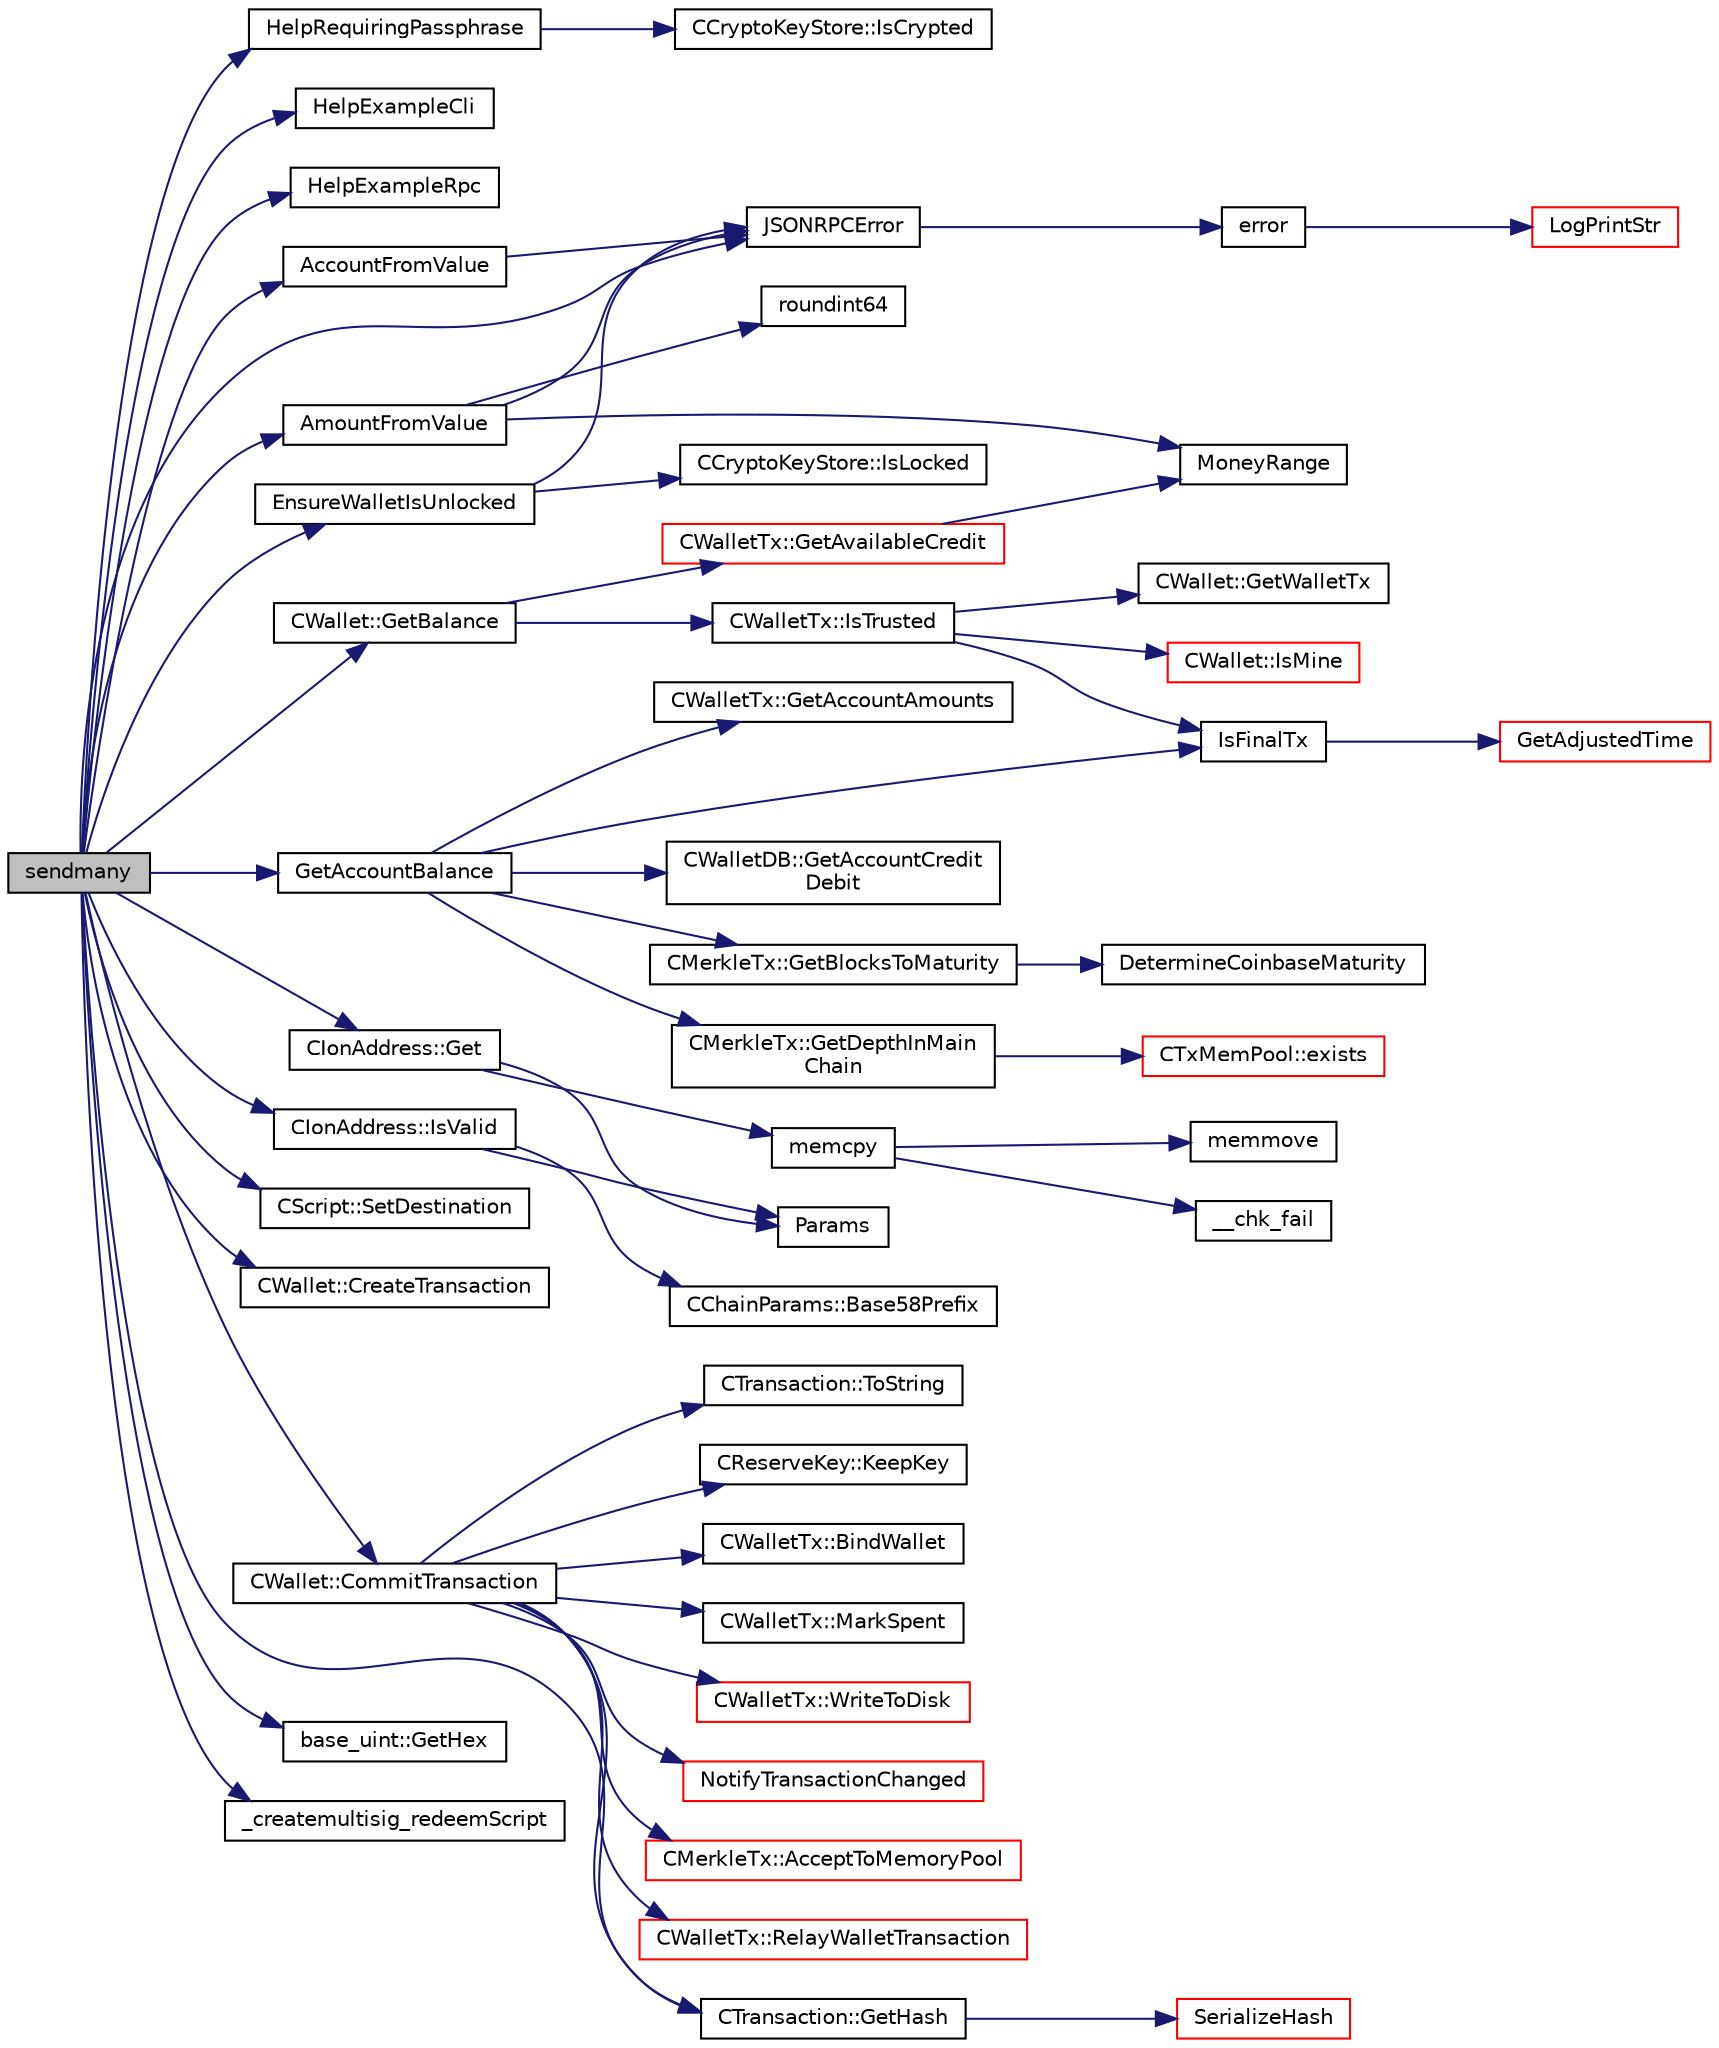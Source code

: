 digraph "sendmany"
{
  edge [fontname="Helvetica",fontsize="10",labelfontname="Helvetica",labelfontsize="10"];
  node [fontname="Helvetica",fontsize="10",shape=record];
  rankdir="LR";
  Node1779 [label="sendmany",height=0.2,width=0.4,color="black", fillcolor="grey75", style="filled", fontcolor="black"];
  Node1779 -> Node1780 [color="midnightblue",fontsize="10",style="solid",fontname="Helvetica"];
  Node1780 [label="HelpRequiringPassphrase",height=0.2,width=0.4,color="black", fillcolor="white", style="filled",URL="$df/d1d/rpcwallet_8cpp.html#abcfbb0ad9335791f2832c01209b8f12d"];
  Node1780 -> Node1781 [color="midnightblue",fontsize="10",style="solid",fontname="Helvetica"];
  Node1781 [label="CCryptoKeyStore::IsCrypted",height=0.2,width=0.4,color="black", fillcolor="white", style="filled",URL="$db/dad/class_c_crypto_key_store.html#acc8fed44366c98fb481333ca6e867088"];
  Node1779 -> Node1782 [color="midnightblue",fontsize="10",style="solid",fontname="Helvetica"];
  Node1782 [label="HelpExampleCli",height=0.2,width=0.4,color="black", fillcolor="white", style="filled",URL="$d6/d76/rpcserver_8cpp.html#ac01ac6eab5467567ed0da106814e04ec"];
  Node1779 -> Node1783 [color="midnightblue",fontsize="10",style="solid",fontname="Helvetica"];
  Node1783 [label="HelpExampleRpc",height=0.2,width=0.4,color="black", fillcolor="white", style="filled",URL="$d6/d76/rpcserver_8cpp.html#a06ea60e24e5a1053a14a11b1009bf9ef"];
  Node1779 -> Node1784 [color="midnightblue",fontsize="10",style="solid",fontname="Helvetica"];
  Node1784 [label="AccountFromValue",height=0.2,width=0.4,color="black", fillcolor="white", style="filled",URL="$df/d1d/rpcwallet_8cpp.html#a3039648e370837eb1e7b4dc669f3ef0f"];
  Node1784 -> Node1785 [color="midnightblue",fontsize="10",style="solid",fontname="Helvetica"];
  Node1785 [label="JSONRPCError",height=0.2,width=0.4,color="black", fillcolor="white", style="filled",URL="$d2/d30/rpcprotocol_8cpp.html#a17b1bb111ab339efc951929834766039"];
  Node1785 -> Node1786 [color="midnightblue",fontsize="10",style="solid",fontname="Helvetica"];
  Node1786 [label="error",height=0.2,width=0.4,color="black", fillcolor="white", style="filled",URL="$d8/d3c/util_8h.html#af8985880cf4ef26df0a5aa2ffcb76662"];
  Node1786 -> Node1787 [color="midnightblue",fontsize="10",style="solid",fontname="Helvetica"];
  Node1787 [label="LogPrintStr",height=0.2,width=0.4,color="red", fillcolor="white", style="filled",URL="$d8/d3c/util_8h.html#afd4c3002b2797c0560adddb6af3ca1da"];
  Node1779 -> Node1796 [color="midnightblue",fontsize="10",style="solid",fontname="Helvetica"];
  Node1796 [label="CIonAddress::IsValid",height=0.2,width=0.4,color="black", fillcolor="white", style="filled",URL="$d1/de4/class_c_ion_address.html#a93cb71370b938e7fad4a74c4b5775da6"];
  Node1796 -> Node1790 [color="midnightblue",fontsize="10",style="solid",fontname="Helvetica"];
  Node1790 [label="Params",height=0.2,width=0.4,color="black", fillcolor="white", style="filled",URL="$df/dbf/chainparams_8cpp.html#ace5c5b706d71a324a417dd2db394fd4a",tooltip="Return the currently selected parameters. "];
  Node1796 -> Node1797 [color="midnightblue",fontsize="10",style="solid",fontname="Helvetica"];
  Node1797 [label="CChainParams::Base58Prefix",height=0.2,width=0.4,color="black", fillcolor="white", style="filled",URL="$d1/d4f/class_c_chain_params.html#a103c58eca4a26a71201882b3ed6c4cb4"];
  Node1779 -> Node1785 [color="midnightblue",fontsize="10",style="solid",fontname="Helvetica"];
  Node1779 -> Node1798 [color="midnightblue",fontsize="10",style="solid",fontname="Helvetica"];
  Node1798 [label="CScript::SetDestination",height=0.2,width=0.4,color="black", fillcolor="white", style="filled",URL="$d9/d4b/class_c_script.html#ad1b5a9077241aa06116040c4f1b7c31e"];
  Node1779 -> Node1799 [color="midnightblue",fontsize="10",style="solid",fontname="Helvetica"];
  Node1799 [label="CIonAddress::Get",height=0.2,width=0.4,color="black", fillcolor="white", style="filled",URL="$d1/de4/class_c_ion_address.html#aa70f9899f0a3cf37e4a87483db5cf99d"];
  Node1799 -> Node1800 [color="midnightblue",fontsize="10",style="solid",fontname="Helvetica"];
  Node1800 [label="memcpy",height=0.2,width=0.4,color="black", fillcolor="white", style="filled",URL="$d5/d9f/glibc__compat_8cpp.html#a0f46826ab0466591e136db24394923cf"];
  Node1800 -> Node1801 [color="midnightblue",fontsize="10",style="solid",fontname="Helvetica"];
  Node1801 [label="memmove",height=0.2,width=0.4,color="black", fillcolor="white", style="filled",URL="$d5/d9f/glibc__compat_8cpp.html#a9778d49e9029dd75bc53ecbbf9f5e9a1"];
  Node1800 -> Node1802 [color="midnightblue",fontsize="10",style="solid",fontname="Helvetica"];
  Node1802 [label="__chk_fail",height=0.2,width=0.4,color="black", fillcolor="white", style="filled",URL="$d5/d9f/glibc__compat_8cpp.html#a424ac71631da5ada2976630ff67051d1"];
  Node1799 -> Node1790 [color="midnightblue",fontsize="10",style="solid",fontname="Helvetica"];
  Node1779 -> Node1803 [color="midnightblue",fontsize="10",style="solid",fontname="Helvetica"];
  Node1803 [label="AmountFromValue",height=0.2,width=0.4,color="black", fillcolor="white", style="filled",URL="$d6/d76/rpcserver_8cpp.html#a24a3c6bbc75f2c852a8e7a00df4b2970"];
  Node1803 -> Node1785 [color="midnightblue",fontsize="10",style="solid",fontname="Helvetica"];
  Node1803 -> Node1804 [color="midnightblue",fontsize="10",style="solid",fontname="Helvetica"];
  Node1804 [label="roundint64",height=0.2,width=0.4,color="black", fillcolor="white", style="filled",URL="$d8/d3c/util_8h.html#a27346c9c6df4174d2fa64b798b98eff5"];
  Node1803 -> Node1805 [color="midnightblue",fontsize="10",style="solid",fontname="Helvetica"];
  Node1805 [label="MoneyRange",height=0.2,width=0.4,color="black", fillcolor="white", style="filled",URL="$dd/d2f/amount_8h.html#a12db56a9a1c931941f0943ecbb278aae"];
  Node1779 -> Node1806 [color="midnightblue",fontsize="10",style="solid",fontname="Helvetica"];
  Node1806 [label="EnsureWalletIsUnlocked",height=0.2,width=0.4,color="black", fillcolor="white", style="filled",URL="$df/d1d/rpcwallet_8cpp.html#a8f837f6d506b9719cef93188db00fd3c"];
  Node1806 -> Node1807 [color="midnightblue",fontsize="10",style="solid",fontname="Helvetica"];
  Node1807 [label="CCryptoKeyStore::IsLocked",height=0.2,width=0.4,color="black", fillcolor="white", style="filled",URL="$db/dad/class_c_crypto_key_store.html#a52919fa284a3aa10f1b4bd6018b6dbee"];
  Node1806 -> Node1785 [color="midnightblue",fontsize="10",style="solid",fontname="Helvetica"];
  Node1779 -> Node1808 [color="midnightblue",fontsize="10",style="solid",fontname="Helvetica"];
  Node1808 [label="GetAccountBalance",height=0.2,width=0.4,color="black", fillcolor="white", style="filled",URL="$df/d1d/rpcwallet_8cpp.html#a02d239cd69692dab8bbb33eb0010de1b"];
  Node1808 -> Node1809 [color="midnightblue",fontsize="10",style="solid",fontname="Helvetica"];
  Node1809 [label="IsFinalTx",height=0.2,width=0.4,color="black", fillcolor="white", style="filled",URL="$df/d0a/main_8cpp.html#adc332cd7ac94e639bb4239618341be19"];
  Node1809 -> Node1810 [color="midnightblue",fontsize="10",style="solid",fontname="Helvetica"];
  Node1810 [label="GetAdjustedTime",height=0.2,width=0.4,color="red", fillcolor="white", style="filled",URL="$df/d2d/util_8cpp.html#a09f81b9c7650f898cf3cf305b87547e6"];
  Node1808 -> Node1812 [color="midnightblue",fontsize="10",style="solid",fontname="Helvetica"];
  Node1812 [label="CMerkleTx::GetBlocksToMaturity",height=0.2,width=0.4,color="black", fillcolor="white", style="filled",URL="$d1/dff/class_c_merkle_tx.html#a69ebd437f7b44169659c3527fe73b6ab"];
  Node1812 -> Node1813 [color="midnightblue",fontsize="10",style="solid",fontname="Helvetica"];
  Node1813 [label="DetermineCoinbaseMaturity",height=0.2,width=0.4,color="black", fillcolor="white", style="filled",URL="$d1/d08/proofs_8cpp.html#a97478c8207cae73889a6b1fbbc3c67e3",tooltip="Determine Coinbase Maturity (generally not a good idea - done so to increase speed) ..."];
  Node1808 -> Node1814 [color="midnightblue",fontsize="10",style="solid",fontname="Helvetica"];
  Node1814 [label="CMerkleTx::GetDepthInMain\lChain",height=0.2,width=0.4,color="black", fillcolor="white", style="filled",URL="$d1/dff/class_c_merkle_tx.html#a887a9f1a0b7fc64b43e42cec76b38ef9"];
  Node1814 -> Node1815 [color="midnightblue",fontsize="10",style="solid",fontname="Helvetica"];
  Node1815 [label="CTxMemPool::exists",height=0.2,width=0.4,color="red", fillcolor="white", style="filled",URL="$db/d98/class_c_tx_mem_pool.html#a8b7a13b5289ab839d4460f41a7da9789"];
  Node1808 -> Node1817 [color="midnightblue",fontsize="10",style="solid",fontname="Helvetica"];
  Node1817 [label="CWalletTx::GetAccountAmounts",height=0.2,width=0.4,color="black", fillcolor="white", style="filled",URL="$d6/d53/class_c_wallet_tx.html#ad74c232cc8983a1c032f2163751695ed"];
  Node1808 -> Node1818 [color="midnightblue",fontsize="10",style="solid",fontname="Helvetica"];
  Node1818 [label="CWalletDB::GetAccountCredit\lDebit",height=0.2,width=0.4,color="black", fillcolor="white", style="filled",URL="$d4/d90/class_c_wallet_d_b.html#a7b853e605ddba528896e60c766b59075"];
  Node1779 -> Node1819 [color="midnightblue",fontsize="10",style="solid",fontname="Helvetica"];
  Node1819 [label="CWallet::CreateTransaction",height=0.2,width=0.4,color="black", fillcolor="white", style="filled",URL="$d2/de5/class_c_wallet.html#ad4f28aa4693c0d77a902b3b18de73d32"];
  Node1779 -> Node1820 [color="midnightblue",fontsize="10",style="solid",fontname="Helvetica"];
  Node1820 [label="CWallet::GetBalance",height=0.2,width=0.4,color="black", fillcolor="white", style="filled",URL="$d2/de5/class_c_wallet.html#aa6522c2833bc0a84d216cf102b51ba05"];
  Node1820 -> Node1821 [color="midnightblue",fontsize="10",style="solid",fontname="Helvetica"];
  Node1821 [label="CWalletTx::IsTrusted",height=0.2,width=0.4,color="black", fillcolor="white", style="filled",URL="$d6/d53/class_c_wallet_tx.html#a71efb0d5b5def8ae00a1d74b8741bfcb"];
  Node1821 -> Node1809 [color="midnightblue",fontsize="10",style="solid",fontname="Helvetica"];
  Node1821 -> Node1822 [color="midnightblue",fontsize="10",style="solid",fontname="Helvetica"];
  Node1822 [label="CWallet::GetWalletTx",height=0.2,width=0.4,color="black", fillcolor="white", style="filled",URL="$d2/de5/class_c_wallet.html#ac496716bb889a5934fa27398aeb2330a"];
  Node1821 -> Node1823 [color="midnightblue",fontsize="10",style="solid",fontname="Helvetica"];
  Node1823 [label="CWallet::IsMine",height=0.2,width=0.4,color="red", fillcolor="white", style="filled",URL="$d2/de5/class_c_wallet.html#a4eada57edc1c443564b8cc9b853d955c"];
  Node1820 -> Node1825 [color="midnightblue",fontsize="10",style="solid",fontname="Helvetica"];
  Node1825 [label="CWalletTx::GetAvailableCredit",height=0.2,width=0.4,color="red", fillcolor="white", style="filled",URL="$d6/d53/class_c_wallet_tx.html#af3c82ba365c720dd3d929b86bf432ef6"];
  Node1825 -> Node1805 [color="midnightblue",fontsize="10",style="solid",fontname="Helvetica"];
  Node1779 -> Node1827 [color="midnightblue",fontsize="10",style="solid",fontname="Helvetica"];
  Node1827 [label="CWallet::CommitTransaction",height=0.2,width=0.4,color="black", fillcolor="white", style="filled",URL="$d2/de5/class_c_wallet.html#aa13fbeaebd271f910a54cc5b82d73fde"];
  Node1827 -> Node1828 [color="midnightblue",fontsize="10",style="solid",fontname="Helvetica"];
  Node1828 [label="CTransaction::ToString",height=0.2,width=0.4,color="black", fillcolor="white", style="filled",URL="$df/d43/class_c_transaction.html#a80370923c3ac828de68919295d5d0659"];
  Node1827 -> Node1829 [color="midnightblue",fontsize="10",style="solid",fontname="Helvetica"];
  Node1829 [label="CReserveKey::KeepKey",height=0.2,width=0.4,color="black", fillcolor="white", style="filled",URL="$d3/d65/class_c_reserve_key.html#a493d06f41ca9571f2a42c8581a3952d8"];
  Node1827 -> Node1830 [color="midnightblue",fontsize="10",style="solid",fontname="Helvetica"];
  Node1830 [label="CWalletTx::BindWallet",height=0.2,width=0.4,color="black", fillcolor="white", style="filled",URL="$d6/d53/class_c_wallet_tx.html#ab0ee7347584bff886dc24b9f63ff023c"];
  Node1827 -> Node1831 [color="midnightblue",fontsize="10",style="solid",fontname="Helvetica"];
  Node1831 [label="CWalletTx::MarkSpent",height=0.2,width=0.4,color="black", fillcolor="white", style="filled",URL="$d6/d53/class_c_wallet_tx.html#af2fc13459e324ad2b3f7c9914d86e7c8"];
  Node1827 -> Node1832 [color="midnightblue",fontsize="10",style="solid",fontname="Helvetica"];
  Node1832 [label="CWalletTx::WriteToDisk",height=0.2,width=0.4,color="red", fillcolor="white", style="filled",URL="$d6/d53/class_c_wallet_tx.html#ada0e71d717dd360faf047de54eef4942"];
  Node1827 -> Node1834 [color="midnightblue",fontsize="10",style="solid",fontname="Helvetica"];
  Node1834 [label="NotifyTransactionChanged",height=0.2,width=0.4,color="red", fillcolor="white", style="filled",URL="$d7/d6a/transactiontablemodel_8cpp.html#a07e9dfe08b758569cb80c2558979c164"];
  Node1827 -> Node1863 [color="midnightblue",fontsize="10",style="solid",fontname="Helvetica"];
  Node1863 [label="CTransaction::GetHash",height=0.2,width=0.4,color="black", fillcolor="white", style="filled",URL="$df/d43/class_c_transaction.html#a0b46d80e82ca324e82c2ce3fc1492bfa"];
  Node1863 -> Node1864 [color="midnightblue",fontsize="10",style="solid",fontname="Helvetica"];
  Node1864 [label="SerializeHash",height=0.2,width=0.4,color="red", fillcolor="white", style="filled",URL="$db/dfb/hash_8h.html#a6de694e43f17c62025c6883965b65e63"];
  Node1827 -> Node1955 [color="midnightblue",fontsize="10",style="solid",fontname="Helvetica"];
  Node1955 [label="CMerkleTx::AcceptToMemoryPool",height=0.2,width=0.4,color="red", fillcolor="white", style="filled",URL="$d1/dff/class_c_merkle_tx.html#a61126e811a53b941b3efdf5a4e83db90"];
  Node1827 -> Node1957 [color="midnightblue",fontsize="10",style="solid",fontname="Helvetica"];
  Node1957 [label="CWalletTx::RelayWalletTransaction",height=0.2,width=0.4,color="red", fillcolor="white", style="filled",URL="$d6/d53/class_c_wallet_tx.html#aec8c50f3fcde27525485b6cd4a4e19b5"];
  Node1779 -> Node1863 [color="midnightblue",fontsize="10",style="solid",fontname="Helvetica"];
  Node1779 -> Node1968 [color="midnightblue",fontsize="10",style="solid",fontname="Helvetica"];
  Node1968 [label="base_uint::GetHex",height=0.2,width=0.4,color="black", fillcolor="white", style="filled",URL="$da/df7/classbase__uint.html#ae5e7b7481de91ebead20eebd5d685441"];
  Node1779 -> Node1969 [color="midnightblue",fontsize="10",style="solid",fontname="Helvetica"];
  Node1969 [label="_createmultisig_redeemScript",height=0.2,width=0.4,color="black", fillcolor="white", style="filled",URL="$df/d1d/rpcwallet_8cpp.html#aa9b91e060b2d18fffb3b57a679441e68"];
}
